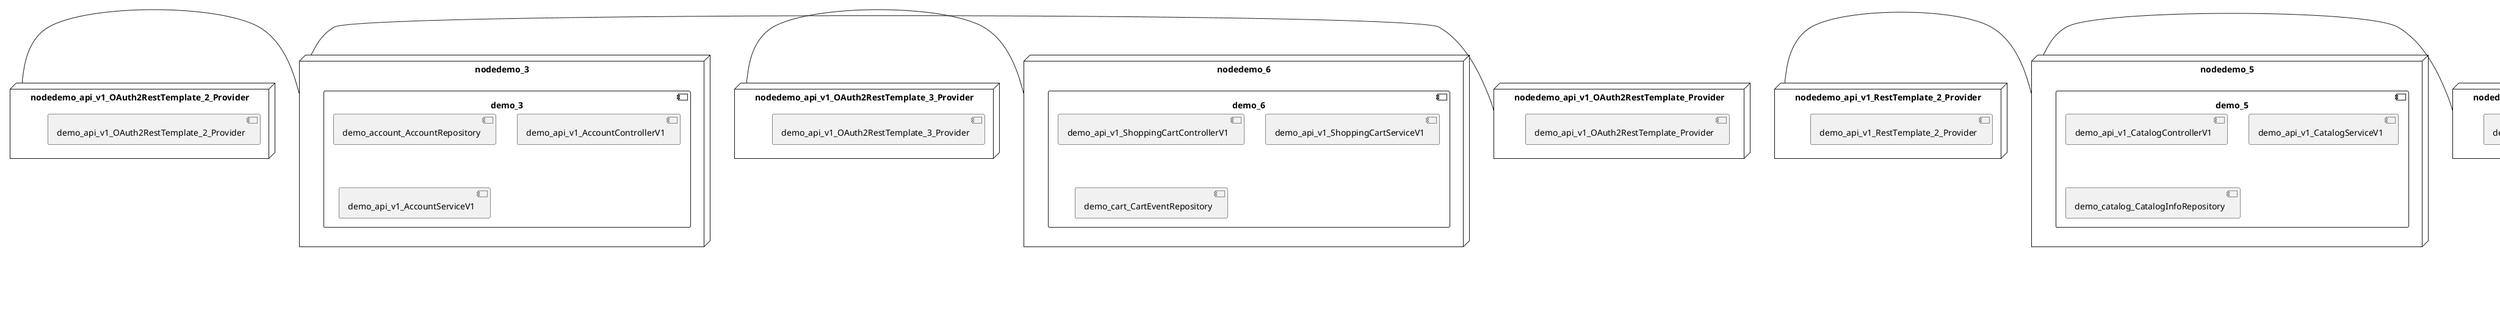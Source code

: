 @startuml
skinparam fixCircleLabelOverlapping true
skinparam componentStyle uml2
node nodedemo {
component demo {
[demo_api_v1_UserControllerV1] [[kbastani-spring-cloud-event-sourcing-example.system#_-PV28n1AEe-UjbyfpSplEQ]]
[demo_api_v1_UserServiceV1] [[kbastani-spring-cloud-event-sourcing-example.system#_-PV28n1AEe-UjbyfpSplEQ]]
[demo_user_UserRepository] [[kbastani-spring-cloud-event-sourcing-example.system#_-PV28n1AEe-UjbyfpSplEQ]]
}
}
node nodedemo_2 {
component demo_2 {
[demo_UserController] [[kbastani-spring-cloud-event-sourcing-example.system#_-PV28n1AEe-UjbyfpSplEQ]]
[demo_UserRepository] [[kbastani-spring-cloud-event-sourcing-example.system#_-PV28n1AEe-UjbyfpSplEQ]]
[demo_UserService] [[kbastani-spring-cloud-event-sourcing-example.system#_-PV28n1AEe-UjbyfpSplEQ]]
[demo_login_UserController] [[kbastani-spring-cloud-event-sourcing-example.system#_-PV28n1AEe-UjbyfpSplEQ]]
}
}
node nodedemo_3 {
component demo_3 {
[demo_account_AccountRepository] [[kbastani-spring-cloud-event-sourcing-example.system#_-PV28n1AEe-UjbyfpSplEQ]]
[demo_api_v1_AccountControllerV1] [[kbastani-spring-cloud-event-sourcing-example.system#_-PV28n1AEe-UjbyfpSplEQ]]
[demo_api_v1_AccountServiceV1] [[kbastani-spring-cloud-event-sourcing-example.system#_-PV28n1AEe-UjbyfpSplEQ]]
}
}
node nodedemo_4 {
component demo_4 {
[DatabaseInitializer] [[kbastani-spring-cloud-event-sourcing-example.system#_-PV28n1AEe-UjbyfpSplEQ]]
[demo_api_v1_OrderControllerV1] [[kbastani-spring-cloud-event-sourcing-example.system#_-PV28n1AEe-UjbyfpSplEQ]]
[demo_api_v1_OrderServiceV1] [[kbastani-spring-cloud-event-sourcing-example.system#_-PV28n1AEe-UjbyfpSplEQ]]
[demo_config_DatabaseInitializer] [[kbastani-spring-cloud-event-sourcing-example.system#_-PV28n1AEe-UjbyfpSplEQ]]
[demo_invoice_InvoiceRepository] [[kbastani-spring-cloud-event-sourcing-example.system#_-PV28n1AEe-UjbyfpSplEQ]]
[demo_order_OrderEventRepository] [[kbastani-spring-cloud-event-sourcing-example.system#_-PV28n1AEe-UjbyfpSplEQ]]
[demo_order_OrderRepository] [[kbastani-spring-cloud-event-sourcing-example.system#_-PV28n1AEe-UjbyfpSplEQ]]
}
}
node nodedemo_5 {
component demo_5 {
[demo_api_v1_CatalogControllerV1] [[kbastani-spring-cloud-event-sourcing-example.system#_-PV28n1AEe-UjbyfpSplEQ]]
[demo_api_v1_CatalogServiceV1] [[kbastani-spring-cloud-event-sourcing-example.system#_-PV28n1AEe-UjbyfpSplEQ]]
[demo_catalog_CatalogInfoRepository] [[kbastani-spring-cloud-event-sourcing-example.system#_-PV28n1AEe-UjbyfpSplEQ]]
}
}
node nodedemo_6 {
component demo_6 {
[demo_api_v1_ShoppingCartControllerV1] [[kbastani-spring-cloud-event-sourcing-example.system#_-PV28n1AEe-UjbyfpSplEQ]]
[demo_api_v1_ShoppingCartServiceV1] [[kbastani-spring-cloud-event-sourcing-example.system#_-PV28n1AEe-UjbyfpSplEQ]]
[demo_cart_CartEventRepository] [[kbastani-spring-cloud-event-sourcing-example.system#_-PV28n1AEe-UjbyfpSplEQ]]
}
}
node nodedemo_v1 {
component demo_v1 {
[demo_v1_InventoryControllerV1] [[kbastani-spring-cloud-event-sourcing-example.system#_-PV28n1AEe-UjbyfpSplEQ]]
[demo_v1_InventoryServiceV1] [[kbastani-spring-cloud-event-sourcing-example.system#_-PV28n1AEe-UjbyfpSplEQ]]
}
}
node nodedemo_api_v1_OAuth2RestTemplate_2_Provider {
[demo_api_v1_OAuth2RestTemplate_2_Provider] [[kbastani-spring-cloud-event-sourcing-example.system#_-PV28n1AEe-UjbyfpSplEQ]]
}
node nodedemo_api_v1_OAuth2RestTemplate_3_Provider {
[demo_api_v1_OAuth2RestTemplate_3_Provider] [[kbastani-spring-cloud-event-sourcing-example.system#_-PV28n1AEe-UjbyfpSplEQ]]
}
node nodedemo_api_v1_OAuth2RestTemplate_Provider {
[demo_api_v1_OAuth2RestTemplate_Provider] [[kbastani-spring-cloud-event-sourcing-example.system#_-PV28n1AEe-UjbyfpSplEQ]]
}
node nodedemo_api_v1_RestTemplate_2_Provider {
[demo_api_v1_RestTemplate_2_Provider] [[kbastani-spring-cloud-event-sourcing-example.system#_-PV28n1AEe-UjbyfpSplEQ]]
}
node nodedemo_api_v1_RestTemplate_Provider {
[demo_api_v1_RestTemplate_Provider] [[kbastani-spring-cloud-event-sourcing-example.system#_-PV28n1AEe-UjbyfpSplEQ]]
}
node nodedemo_inventory_InventoryRepository_Provider {
[demo_inventory_InventoryRepository_Provider] [[kbastani-spring-cloud-event-sourcing-example.system#_-PV28n1AEe-UjbyfpSplEQ]]
}
node nodedemo_login_AuthenticationManager_Provider {
[demo_login_AuthenticationManager_Provider] [[kbastani-spring-cloud-event-sourcing-example.system#_-PV28n1AEe-UjbyfpSplEQ]]
}
node nodedemo_login_ClientDetailsService_Provider {
[demo_login_ClientDetailsService_Provider] [[kbastani-spring-cloud-event-sourcing-example.system#_-PV28n1AEe-UjbyfpSplEQ]]
}
node nodedemo_login_HttpSessionSecurityContextRepository_Provider {
[demo_login_HttpSessionSecurityContextRepository_Provider] [[kbastani-spring-cloud-event-sourcing-example.system#_-PV28n1AEe-UjbyfpSplEQ]]
}
node nodedemo_login_LoginController {
[demo_login_LoginController] [[kbastani-spring-cloud-event-sourcing-example.system#_-PV28n1AEe-UjbyfpSplEQ]]
}
node nodedemo_product_ProductRepository_Provider {
[demo_product_ProductRepository_Provider] [[kbastani-spring-cloud-event-sourcing-example.system#_-PV28n1AEe-UjbyfpSplEQ]]
}
node nodedemo_user_UserClientV1 {
[demo_user_UserClientV1] [[kbastani-spring-cloud-event-sourcing-example.system#_-PV28n1AEe-UjbyfpSplEQ]]
}
node nodedemo_v1_Session_Provider {
[demo_v1_Session_Provider] [[kbastani-spring-cloud-event-sourcing-example.system#_-PV28n1AEe-UjbyfpSplEQ]]
}
[nodedemo_api_v1_OAuth2RestTemplate_2_Provider] - [nodedemo_3]
[nodedemo_api_v1_OAuth2RestTemplate_3_Provider] - [nodedemo_6]
[nodedemo_api_v1_OAuth2RestTemplate_Provider] - [nodedemo_3]
[nodedemo_api_v1_RestTemplate_2_Provider] - [nodedemo_5]
[nodedemo_api_v1_RestTemplate_Provider] - [nodedemo_5]
[nodedemo_inventory_InventoryRepository_Provider] - [nodedemo_v1]
[nodedemo_login_AuthenticationManager_Provider] - [nodedemo_login_LoginController]
[nodedemo_login_ClientDetailsService_Provider] - [nodedemo_login_LoginController]
[nodedemo_login_HttpSessionSecurityContextRepository_Provider] - [nodedemo_login_LoginController]
[nodedemo_product_ProductRepository_Provider] - [nodedemo_v1]
[nodedemo_v1_Session_Provider] - [nodedemo_v1]
[nodedemo] - [nodedemo_user_UserClientV1]

@enduml
